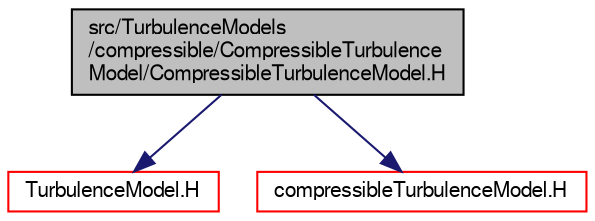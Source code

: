digraph "src/TurbulenceModels/compressible/CompressibleTurbulenceModel/CompressibleTurbulenceModel.H"
{
  bgcolor="transparent";
  edge [fontname="FreeSans",fontsize="10",labelfontname="FreeSans",labelfontsize="10"];
  node [fontname="FreeSans",fontsize="10",shape=record];
  Node0 [label="src/TurbulenceModels\l/compressible/CompressibleTurbulence\lModel/CompressibleTurbulenceModel.H",height=0.2,width=0.4,color="black", fillcolor="grey75", style="filled", fontcolor="black"];
  Node0 -> Node1 [color="midnightblue",fontsize="10",style="solid",fontname="FreeSans"];
  Node1 [label="TurbulenceModel.H",height=0.2,width=0.4,color="red",URL="$a17789.html"];
  Node0 -> Node57 [color="midnightblue",fontsize="10",style="solid",fontname="FreeSans"];
  Node57 [label="compressibleTurbulenceModel.H",height=0.2,width=0.4,color="red",URL="$a17690.html"];
}
